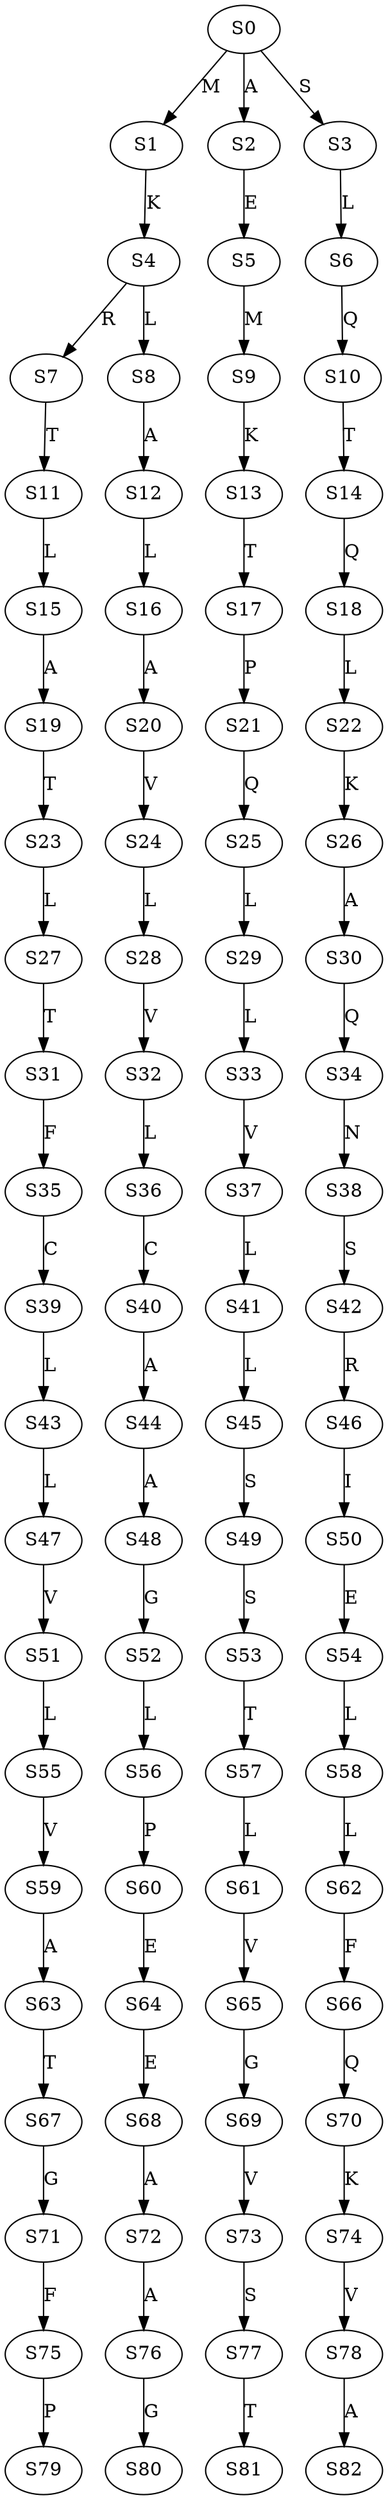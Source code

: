 strict digraph  {
	S0 -> S1 [ label = M ];
	S0 -> S2 [ label = A ];
	S0 -> S3 [ label = S ];
	S1 -> S4 [ label = K ];
	S2 -> S5 [ label = E ];
	S3 -> S6 [ label = L ];
	S4 -> S7 [ label = R ];
	S4 -> S8 [ label = L ];
	S5 -> S9 [ label = M ];
	S6 -> S10 [ label = Q ];
	S7 -> S11 [ label = T ];
	S8 -> S12 [ label = A ];
	S9 -> S13 [ label = K ];
	S10 -> S14 [ label = T ];
	S11 -> S15 [ label = L ];
	S12 -> S16 [ label = L ];
	S13 -> S17 [ label = T ];
	S14 -> S18 [ label = Q ];
	S15 -> S19 [ label = A ];
	S16 -> S20 [ label = A ];
	S17 -> S21 [ label = P ];
	S18 -> S22 [ label = L ];
	S19 -> S23 [ label = T ];
	S20 -> S24 [ label = V ];
	S21 -> S25 [ label = Q ];
	S22 -> S26 [ label = K ];
	S23 -> S27 [ label = L ];
	S24 -> S28 [ label = L ];
	S25 -> S29 [ label = L ];
	S26 -> S30 [ label = A ];
	S27 -> S31 [ label = T ];
	S28 -> S32 [ label = V ];
	S29 -> S33 [ label = L ];
	S30 -> S34 [ label = Q ];
	S31 -> S35 [ label = F ];
	S32 -> S36 [ label = L ];
	S33 -> S37 [ label = V ];
	S34 -> S38 [ label = N ];
	S35 -> S39 [ label = C ];
	S36 -> S40 [ label = C ];
	S37 -> S41 [ label = L ];
	S38 -> S42 [ label = S ];
	S39 -> S43 [ label = L ];
	S40 -> S44 [ label = A ];
	S41 -> S45 [ label = L ];
	S42 -> S46 [ label = R ];
	S43 -> S47 [ label = L ];
	S44 -> S48 [ label = A ];
	S45 -> S49 [ label = S ];
	S46 -> S50 [ label = I ];
	S47 -> S51 [ label = V ];
	S48 -> S52 [ label = G ];
	S49 -> S53 [ label = S ];
	S50 -> S54 [ label = E ];
	S51 -> S55 [ label = L ];
	S52 -> S56 [ label = L ];
	S53 -> S57 [ label = T ];
	S54 -> S58 [ label = L ];
	S55 -> S59 [ label = V ];
	S56 -> S60 [ label = P ];
	S57 -> S61 [ label = L ];
	S58 -> S62 [ label = L ];
	S59 -> S63 [ label = A ];
	S60 -> S64 [ label = E ];
	S61 -> S65 [ label = V ];
	S62 -> S66 [ label = F ];
	S63 -> S67 [ label = T ];
	S64 -> S68 [ label = E ];
	S65 -> S69 [ label = G ];
	S66 -> S70 [ label = Q ];
	S67 -> S71 [ label = G ];
	S68 -> S72 [ label = A ];
	S69 -> S73 [ label = V ];
	S70 -> S74 [ label = K ];
	S71 -> S75 [ label = F ];
	S72 -> S76 [ label = A ];
	S73 -> S77 [ label = S ];
	S74 -> S78 [ label = V ];
	S75 -> S79 [ label = P ];
	S76 -> S80 [ label = G ];
	S77 -> S81 [ label = T ];
	S78 -> S82 [ label = A ];
}
